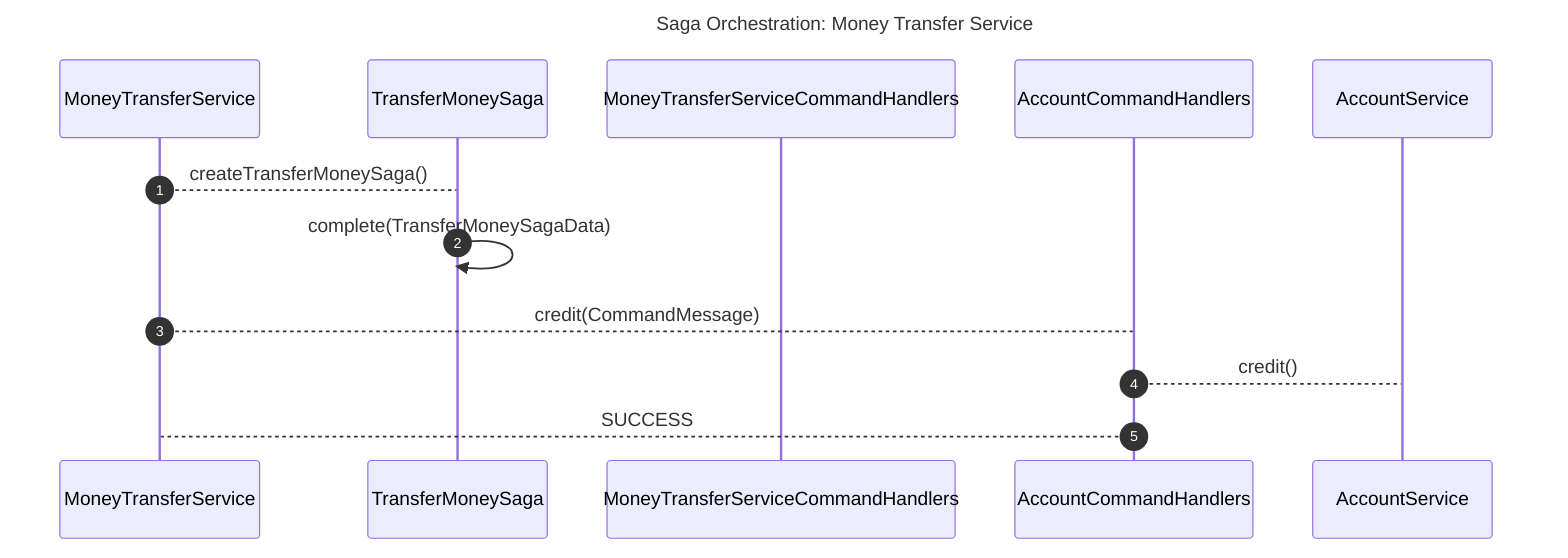 ---
title: "Saga Orchestration: Money Transfer Service"
---

sequenceDiagram
autonumber
participant MoneyTransferService
participant TransferMoneySaga
participant MoneyTransferServiceCommandHandlers
participant AccountCommandHandlers
participant AccountService

MoneyTransferService--> TransferMoneySaga: createTransferMoneySaga()
TransferMoneySaga->> TransferMoneySaga: complete(TransferMoneySagaData)
MoneyTransferService --> AccountCommandHandlers: credit(CommandMessage)
AccountCommandHandlers--> AccountService: credit()
AccountCommandHandlers --> MoneyTransferService: SUCCESS